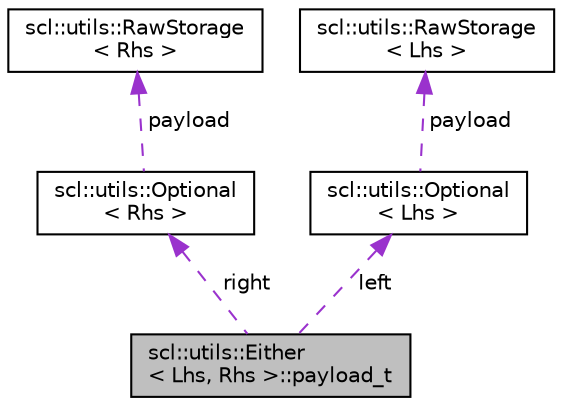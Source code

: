 digraph "scl::utils::Either&lt; Lhs, Rhs &gt;::payload_t"
{
  edge [fontname="Helvetica",fontsize="10",labelfontname="Helvetica",labelfontsize="10"];
  node [fontname="Helvetica",fontsize="10",shape=record];
  Node1 [label="scl::utils::Either\l\< Lhs, Rhs \>::payload_t",height=0.2,width=0.4,color="black", fillcolor="grey75", style="filled", fontcolor="black"];
  Node2 -> Node1 [dir="back",color="darkorchid3",fontsize="10",style="dashed",label=" right" ,fontname="Helvetica"];
  Node2 [label="scl::utils::Optional\l\< Rhs \>",height=0.2,width=0.4,color="black", fillcolor="white", style="filled",URL="$classscl_1_1utils_1_1_optional.html"];
  Node3 -> Node2 [dir="back",color="darkorchid3",fontsize="10",style="dashed",label=" payload" ,fontname="Helvetica"];
  Node3 [label="scl::utils::RawStorage\l\< Rhs \>",height=0.2,width=0.4,color="black", fillcolor="white", style="filled",URL="$classscl_1_1utils_1_1_raw_storage.html"];
  Node4 -> Node1 [dir="back",color="darkorchid3",fontsize="10",style="dashed",label=" left" ,fontname="Helvetica"];
  Node4 [label="scl::utils::Optional\l\< Lhs \>",height=0.2,width=0.4,color="black", fillcolor="white", style="filled",URL="$classscl_1_1utils_1_1_optional.html"];
  Node5 -> Node4 [dir="back",color="darkorchid3",fontsize="10",style="dashed",label=" payload" ,fontname="Helvetica"];
  Node5 [label="scl::utils::RawStorage\l\< Lhs \>",height=0.2,width=0.4,color="black", fillcolor="white", style="filled",URL="$classscl_1_1utils_1_1_raw_storage.html"];
}
